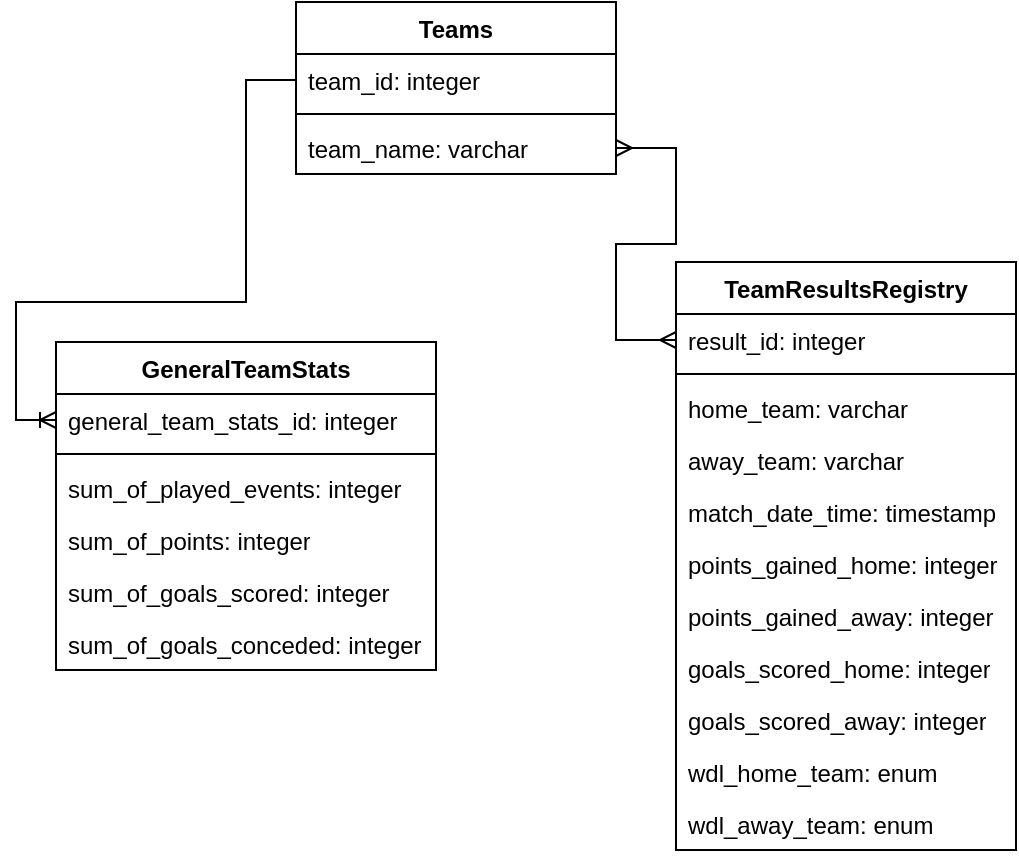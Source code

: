 <mxfile version="26.0.5">
  <diagram name="Strona-1" id="VJOTqmmaIbxyF3TWu7N3">
    <mxGraphModel dx="572" dy="526" grid="1" gridSize="10" guides="1" tooltips="1" connect="1" arrows="1" fold="1" page="1" pageScale="1" pageWidth="827" pageHeight="1169" math="0" shadow="0">
      <root>
        <mxCell id="0" />
        <mxCell id="1" parent="0" />
        <mxCell id="acj5YY-6Fqur_MSYsy-Y-2" value="Teams" style="swimlane;fontStyle=1;align=center;verticalAlign=top;childLayout=stackLayout;horizontal=1;startSize=26;horizontalStack=0;resizeParent=1;resizeParentMax=0;resizeLast=0;collapsible=1;marginBottom=0;whiteSpace=wrap;html=1;" vertex="1" parent="1">
          <mxGeometry x="220" y="190" width="160" height="86" as="geometry" />
        </mxCell>
        <mxCell id="acj5YY-6Fqur_MSYsy-Y-3" value="team_id: integer" style="text;strokeColor=none;fillColor=none;align=left;verticalAlign=top;spacingLeft=4;spacingRight=4;overflow=hidden;rotatable=0;points=[[0,0.5],[1,0.5]];portConstraint=eastwest;whiteSpace=wrap;html=1;" vertex="1" parent="acj5YY-6Fqur_MSYsy-Y-2">
          <mxGeometry y="26" width="160" height="26" as="geometry" />
        </mxCell>
        <mxCell id="acj5YY-6Fqur_MSYsy-Y-4" value="" style="line;strokeWidth=1;fillColor=none;align=left;verticalAlign=middle;spacingTop=-1;spacingLeft=3;spacingRight=3;rotatable=0;labelPosition=right;points=[];portConstraint=eastwest;strokeColor=inherit;" vertex="1" parent="acj5YY-6Fqur_MSYsy-Y-2">
          <mxGeometry y="52" width="160" height="8" as="geometry" />
        </mxCell>
        <mxCell id="acj5YY-6Fqur_MSYsy-Y-5" value="team_name: varchar" style="text;strokeColor=none;fillColor=none;align=left;verticalAlign=top;spacingLeft=4;spacingRight=4;overflow=hidden;rotatable=0;points=[[0,0.5],[1,0.5]];portConstraint=eastwest;whiteSpace=wrap;html=1;" vertex="1" parent="acj5YY-6Fqur_MSYsy-Y-2">
          <mxGeometry y="60" width="160" height="26" as="geometry" />
        </mxCell>
        <mxCell id="acj5YY-6Fqur_MSYsy-Y-6" value="TeamResultsRegistry" style="swimlane;fontStyle=1;align=center;verticalAlign=top;childLayout=stackLayout;horizontal=1;startSize=26;horizontalStack=0;resizeParent=1;resizeParentMax=0;resizeLast=0;collapsible=1;marginBottom=0;whiteSpace=wrap;html=1;" vertex="1" parent="1">
          <mxGeometry x="410" y="320" width="170" height="294" as="geometry" />
        </mxCell>
        <mxCell id="acj5YY-6Fqur_MSYsy-Y-7" value="result_id: integer" style="text;strokeColor=none;fillColor=none;align=left;verticalAlign=top;spacingLeft=4;spacingRight=4;overflow=hidden;rotatable=0;points=[[0,0.5],[1,0.5]];portConstraint=eastwest;whiteSpace=wrap;html=1;" vertex="1" parent="acj5YY-6Fqur_MSYsy-Y-6">
          <mxGeometry y="26" width="170" height="26" as="geometry" />
        </mxCell>
        <mxCell id="acj5YY-6Fqur_MSYsy-Y-8" value="" style="line;strokeWidth=1;fillColor=none;align=left;verticalAlign=middle;spacingTop=-1;spacingLeft=3;spacingRight=3;rotatable=0;labelPosition=right;points=[];portConstraint=eastwest;strokeColor=inherit;" vertex="1" parent="acj5YY-6Fqur_MSYsy-Y-6">
          <mxGeometry y="52" width="170" height="8" as="geometry" />
        </mxCell>
        <mxCell id="acj5YY-6Fqur_MSYsy-Y-31" value="home_team: varchar" style="text;strokeColor=none;fillColor=none;align=left;verticalAlign=top;spacingLeft=4;spacingRight=4;overflow=hidden;rotatable=0;points=[[0,0.5],[1,0.5]];portConstraint=eastwest;whiteSpace=wrap;html=1;" vertex="1" parent="acj5YY-6Fqur_MSYsy-Y-6">
          <mxGeometry y="60" width="170" height="26" as="geometry" />
        </mxCell>
        <mxCell id="acj5YY-6Fqur_MSYsy-Y-30" value="away_team: varchar" style="text;strokeColor=none;fillColor=none;align=left;verticalAlign=top;spacingLeft=4;spacingRight=4;overflow=hidden;rotatable=0;points=[[0,0.5],[1,0.5]];portConstraint=eastwest;whiteSpace=wrap;html=1;" vertex="1" parent="acj5YY-6Fqur_MSYsy-Y-6">
          <mxGeometry y="86" width="170" height="26" as="geometry" />
        </mxCell>
        <mxCell id="acj5YY-6Fqur_MSYsy-Y-9" value="match_date_time: timestamp" style="text;strokeColor=none;fillColor=none;align=left;verticalAlign=top;spacingLeft=4;spacingRight=4;overflow=hidden;rotatable=0;points=[[0,0.5],[1,0.5]];portConstraint=eastwest;whiteSpace=wrap;html=1;" vertex="1" parent="acj5YY-6Fqur_MSYsy-Y-6">
          <mxGeometry y="112" width="170" height="26" as="geometry" />
        </mxCell>
        <mxCell id="acj5YY-6Fqur_MSYsy-Y-23" value="points_gained_home: integer" style="text;strokeColor=none;fillColor=none;align=left;verticalAlign=top;spacingLeft=4;spacingRight=4;overflow=hidden;rotatable=0;points=[[0,0.5],[1,0.5]];portConstraint=eastwest;whiteSpace=wrap;html=1;" vertex="1" parent="acj5YY-6Fqur_MSYsy-Y-6">
          <mxGeometry y="138" width="170" height="26" as="geometry" />
        </mxCell>
        <mxCell id="acj5YY-6Fqur_MSYsy-Y-33" value="points_gained_away: integer" style="text;strokeColor=none;fillColor=none;align=left;verticalAlign=top;spacingLeft=4;spacingRight=4;overflow=hidden;rotatable=0;points=[[0,0.5],[1,0.5]];portConstraint=eastwest;whiteSpace=wrap;html=1;" vertex="1" parent="acj5YY-6Fqur_MSYsy-Y-6">
          <mxGeometry y="164" width="170" height="26" as="geometry" />
        </mxCell>
        <mxCell id="acj5YY-6Fqur_MSYsy-Y-24" value="goals_scored_home: integer" style="text;strokeColor=none;fillColor=none;align=left;verticalAlign=top;spacingLeft=4;spacingRight=4;overflow=hidden;rotatable=0;points=[[0,0.5],[1,0.5]];portConstraint=eastwest;whiteSpace=wrap;html=1;" vertex="1" parent="acj5YY-6Fqur_MSYsy-Y-6">
          <mxGeometry y="190" width="170" height="26" as="geometry" />
        </mxCell>
        <mxCell id="acj5YY-6Fqur_MSYsy-Y-25" value="goals_scored_away: integer" style="text;strokeColor=none;fillColor=none;align=left;verticalAlign=top;spacingLeft=4;spacingRight=4;overflow=hidden;rotatable=0;points=[[0,0.5],[1,0.5]];portConstraint=eastwest;whiteSpace=wrap;html=1;" vertex="1" parent="acj5YY-6Fqur_MSYsy-Y-6">
          <mxGeometry y="216" width="170" height="26" as="geometry" />
        </mxCell>
        <mxCell id="acj5YY-6Fqur_MSYsy-Y-35" value="wdl_home_team: enum" style="text;strokeColor=none;fillColor=none;align=left;verticalAlign=top;spacingLeft=4;spacingRight=4;overflow=hidden;rotatable=0;points=[[0,0.5],[1,0.5]];portConstraint=eastwest;whiteSpace=wrap;html=1;" vertex="1" parent="acj5YY-6Fqur_MSYsy-Y-6">
          <mxGeometry y="242" width="170" height="26" as="geometry" />
        </mxCell>
        <mxCell id="acj5YY-6Fqur_MSYsy-Y-34" value="wdl_away_team: enum" style="text;strokeColor=none;fillColor=none;align=left;verticalAlign=top;spacingLeft=4;spacingRight=4;overflow=hidden;rotatable=0;points=[[0,0.5],[1,0.5]];portConstraint=eastwest;whiteSpace=wrap;html=1;" vertex="1" parent="acj5YY-6Fqur_MSYsy-Y-6">
          <mxGeometry y="268" width="170" height="26" as="geometry" />
        </mxCell>
        <mxCell id="acj5YY-6Fqur_MSYsy-Y-10" value="GeneralTeamStats" style="swimlane;fontStyle=1;align=center;verticalAlign=top;childLayout=stackLayout;horizontal=1;startSize=26;horizontalStack=0;resizeParent=1;resizeParentMax=0;resizeLast=0;collapsible=1;marginBottom=0;whiteSpace=wrap;html=1;" vertex="1" parent="1">
          <mxGeometry x="100" y="360" width="190" height="164" as="geometry" />
        </mxCell>
        <mxCell id="acj5YY-6Fqur_MSYsy-Y-11" value="general_team_stats_id: integer" style="text;strokeColor=none;fillColor=none;align=left;verticalAlign=top;spacingLeft=4;spacingRight=4;overflow=hidden;rotatable=0;points=[[0,0.5],[1,0.5]];portConstraint=eastwest;whiteSpace=wrap;html=1;" vertex="1" parent="acj5YY-6Fqur_MSYsy-Y-10">
          <mxGeometry y="26" width="190" height="26" as="geometry" />
        </mxCell>
        <mxCell id="acj5YY-6Fqur_MSYsy-Y-12" value="" style="line;strokeWidth=1;fillColor=none;align=left;verticalAlign=middle;spacingTop=-1;spacingLeft=3;spacingRight=3;rotatable=0;labelPosition=right;points=[];portConstraint=eastwest;strokeColor=inherit;" vertex="1" parent="acj5YY-6Fqur_MSYsy-Y-10">
          <mxGeometry y="52" width="190" height="8" as="geometry" />
        </mxCell>
        <mxCell id="acj5YY-6Fqur_MSYsy-Y-13" value="sum_of_played_events: integer" style="text;strokeColor=none;fillColor=none;align=left;verticalAlign=top;spacingLeft=4;spacingRight=4;overflow=hidden;rotatable=0;points=[[0,0.5],[1,0.5]];portConstraint=eastwest;whiteSpace=wrap;html=1;" vertex="1" parent="acj5YY-6Fqur_MSYsy-Y-10">
          <mxGeometry y="60" width="190" height="26" as="geometry" />
        </mxCell>
        <mxCell id="acj5YY-6Fqur_MSYsy-Y-18" value="sum_of_points: integer" style="text;strokeColor=none;fillColor=none;align=left;verticalAlign=top;spacingLeft=4;spacingRight=4;overflow=hidden;rotatable=0;points=[[0,0.5],[1,0.5]];portConstraint=eastwest;whiteSpace=wrap;html=1;" vertex="1" parent="acj5YY-6Fqur_MSYsy-Y-10">
          <mxGeometry y="86" width="190" height="26" as="geometry" />
        </mxCell>
        <mxCell id="acj5YY-6Fqur_MSYsy-Y-19" value="sum_of_goals_scored: integer" style="text;strokeColor=none;fillColor=none;align=left;verticalAlign=top;spacingLeft=4;spacingRight=4;overflow=hidden;rotatable=0;points=[[0,0.5],[1,0.5]];portConstraint=eastwest;whiteSpace=wrap;html=1;" vertex="1" parent="acj5YY-6Fqur_MSYsy-Y-10">
          <mxGeometry y="112" width="190" height="26" as="geometry" />
        </mxCell>
        <mxCell id="acj5YY-6Fqur_MSYsy-Y-20" value="sum_of_goals_conceded: integer" style="text;strokeColor=none;fillColor=none;align=left;verticalAlign=top;spacingLeft=4;spacingRight=4;overflow=hidden;rotatable=0;points=[[0,0.5],[1,0.5]];portConstraint=eastwest;whiteSpace=wrap;html=1;" vertex="1" parent="acj5YY-6Fqur_MSYsy-Y-10">
          <mxGeometry y="138" width="190" height="26" as="geometry" />
        </mxCell>
        <mxCell id="acj5YY-6Fqur_MSYsy-Y-29" value="" style="edgeStyle=orthogonalEdgeStyle;fontSize=12;html=1;endArrow=ERoneToMany;rounded=0;entryX=0;entryY=0.5;entryDx=0;entryDy=0;" edge="1" parent="1" source="acj5YY-6Fqur_MSYsy-Y-3" target="acj5YY-6Fqur_MSYsy-Y-11">
          <mxGeometry width="100" height="100" relative="1" as="geometry">
            <mxPoint x="290" y="460" as="sourcePoint" />
            <mxPoint x="10" y="360" as="targetPoint" />
            <Array as="points">
              <mxPoint x="195" y="229" />
              <mxPoint x="195" y="340" />
              <mxPoint x="80" y="340" />
              <mxPoint x="80" y="399" />
            </Array>
          </mxGeometry>
        </mxCell>
        <mxCell id="acj5YY-6Fqur_MSYsy-Y-32" value="" style="edgeStyle=entityRelationEdgeStyle;fontSize=12;html=1;endArrow=ERmany;startArrow=ERmany;rounded=0;" edge="1" parent="1" source="acj5YY-6Fqur_MSYsy-Y-7" target="acj5YY-6Fqur_MSYsy-Y-5">
          <mxGeometry width="100" height="100" relative="1" as="geometry">
            <mxPoint x="260" y="460" as="sourcePoint" />
            <mxPoint x="360" y="360" as="targetPoint" />
          </mxGeometry>
        </mxCell>
      </root>
    </mxGraphModel>
  </diagram>
</mxfile>
